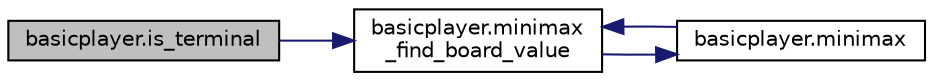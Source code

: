 digraph "basicplayer.is_terminal"
{
  edge [fontname="Helvetica",fontsize="10",labelfontname="Helvetica",labelfontsize="10"];
  node [fontname="Helvetica",fontsize="10",shape=record];
  rankdir="LR";
  Node1 [label="basicplayer.is_terminal",height=0.2,width=0.4,color="black", fillcolor="grey75", style="filled", fontcolor="black"];
  Node1 -> Node2 [color="midnightblue",fontsize="10",style="solid"];
  Node2 [label="basicplayer.minimax\l_find_board_value",height=0.2,width=0.4,color="black", fillcolor="white", style="filled",URL="$namespacebasicplayer.html#a62f7c238ff1fe79bcb2c56d5897a4864"];
  Node2 -> Node3 [color="midnightblue",fontsize="10",style="solid"];
  Node3 [label="basicplayer.minimax",height=0.2,width=0.4,color="black", fillcolor="white", style="filled",URL="$namespacebasicplayer.html#a030bbbbdb3c20ccc2984ee862cce6e0f"];
  Node3 -> Node2 [color="midnightblue",fontsize="10",style="solid"];
}
